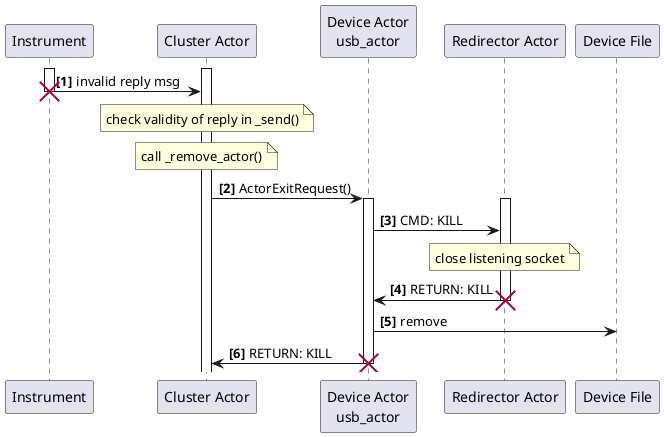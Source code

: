 @startuml
autonumber "<b>[0]"
participant "Instrument" as instr
participant "Cluster Actor" as cluster
participant "Device Actor\nusb_actor" as device_actor
participant "Redirector Actor" as redirector
participant "Device File" as file

activate cluster
activate instr
instr -> cluster: invalid reply msg
destroy instr
note over cluster: check validity of reply in _send()
note over cluster: call _remove_actor()
cluster -> device_actor: ActorExitRequest()
activate device_actor
activate redirector
device_actor -> redirector: CMD: KILL
note over redirector: close listening socket
redirector -> device_actor: RETURN: KILL
destroy redirector
device_actor -> file: remove
device_actor -> cluster: RETURN: KILL
destroy device_actor
@enduml
